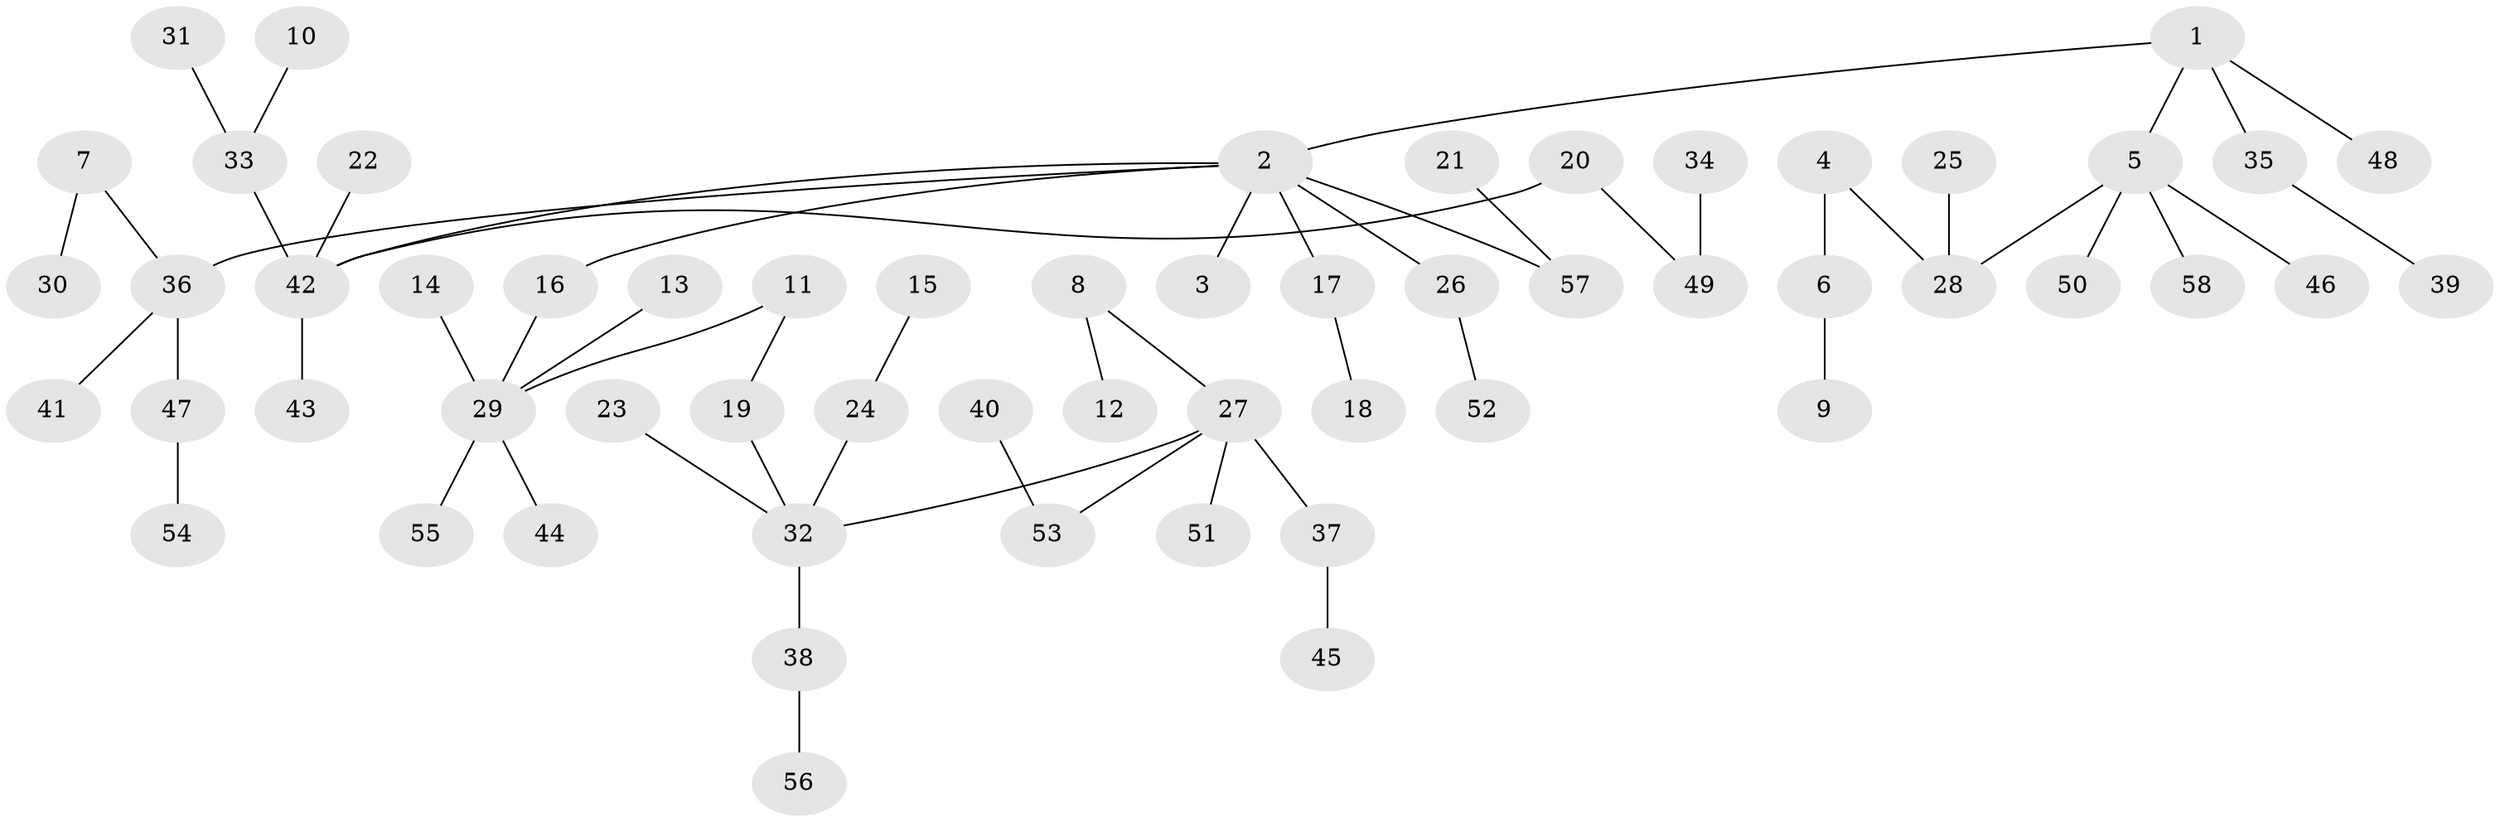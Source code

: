 // original degree distribution, {5: 0.034482758620689655, 4: 0.06896551724137931, 3: 0.14655172413793102, 7: 0.008620689655172414, 1: 0.4827586206896552, 2: 0.25, 6: 0.008620689655172414}
// Generated by graph-tools (version 1.1) at 2025/50/03/09/25 03:50:17]
// undirected, 58 vertices, 57 edges
graph export_dot {
graph [start="1"]
  node [color=gray90,style=filled];
  1;
  2;
  3;
  4;
  5;
  6;
  7;
  8;
  9;
  10;
  11;
  12;
  13;
  14;
  15;
  16;
  17;
  18;
  19;
  20;
  21;
  22;
  23;
  24;
  25;
  26;
  27;
  28;
  29;
  30;
  31;
  32;
  33;
  34;
  35;
  36;
  37;
  38;
  39;
  40;
  41;
  42;
  43;
  44;
  45;
  46;
  47;
  48;
  49;
  50;
  51;
  52;
  53;
  54;
  55;
  56;
  57;
  58;
  1 -- 2 [weight=1.0];
  1 -- 5 [weight=1.0];
  1 -- 35 [weight=1.0];
  1 -- 48 [weight=1.0];
  2 -- 3 [weight=1.0];
  2 -- 16 [weight=1.0];
  2 -- 17 [weight=1.0];
  2 -- 26 [weight=1.0];
  2 -- 36 [weight=1.0];
  2 -- 42 [weight=1.0];
  2 -- 57 [weight=1.0];
  4 -- 6 [weight=1.0];
  4 -- 28 [weight=1.0];
  5 -- 28 [weight=1.0];
  5 -- 46 [weight=1.0];
  5 -- 50 [weight=1.0];
  5 -- 58 [weight=1.0];
  6 -- 9 [weight=1.0];
  7 -- 30 [weight=1.0];
  7 -- 36 [weight=1.0];
  8 -- 12 [weight=1.0];
  8 -- 27 [weight=1.0];
  10 -- 33 [weight=1.0];
  11 -- 19 [weight=1.0];
  11 -- 29 [weight=1.0];
  13 -- 29 [weight=1.0];
  14 -- 29 [weight=1.0];
  15 -- 24 [weight=1.0];
  16 -- 29 [weight=1.0];
  17 -- 18 [weight=1.0];
  19 -- 32 [weight=1.0];
  20 -- 42 [weight=1.0];
  20 -- 49 [weight=1.0];
  21 -- 57 [weight=1.0];
  22 -- 42 [weight=1.0];
  23 -- 32 [weight=1.0];
  24 -- 32 [weight=1.0];
  25 -- 28 [weight=1.0];
  26 -- 52 [weight=1.0];
  27 -- 32 [weight=1.0];
  27 -- 37 [weight=1.0];
  27 -- 51 [weight=1.0];
  27 -- 53 [weight=1.0];
  29 -- 44 [weight=1.0];
  29 -- 55 [weight=1.0];
  31 -- 33 [weight=1.0];
  32 -- 38 [weight=1.0];
  33 -- 42 [weight=1.0];
  34 -- 49 [weight=1.0];
  35 -- 39 [weight=1.0];
  36 -- 41 [weight=1.0];
  36 -- 47 [weight=1.0];
  37 -- 45 [weight=1.0];
  38 -- 56 [weight=1.0];
  40 -- 53 [weight=1.0];
  42 -- 43 [weight=1.0];
  47 -- 54 [weight=1.0];
}
